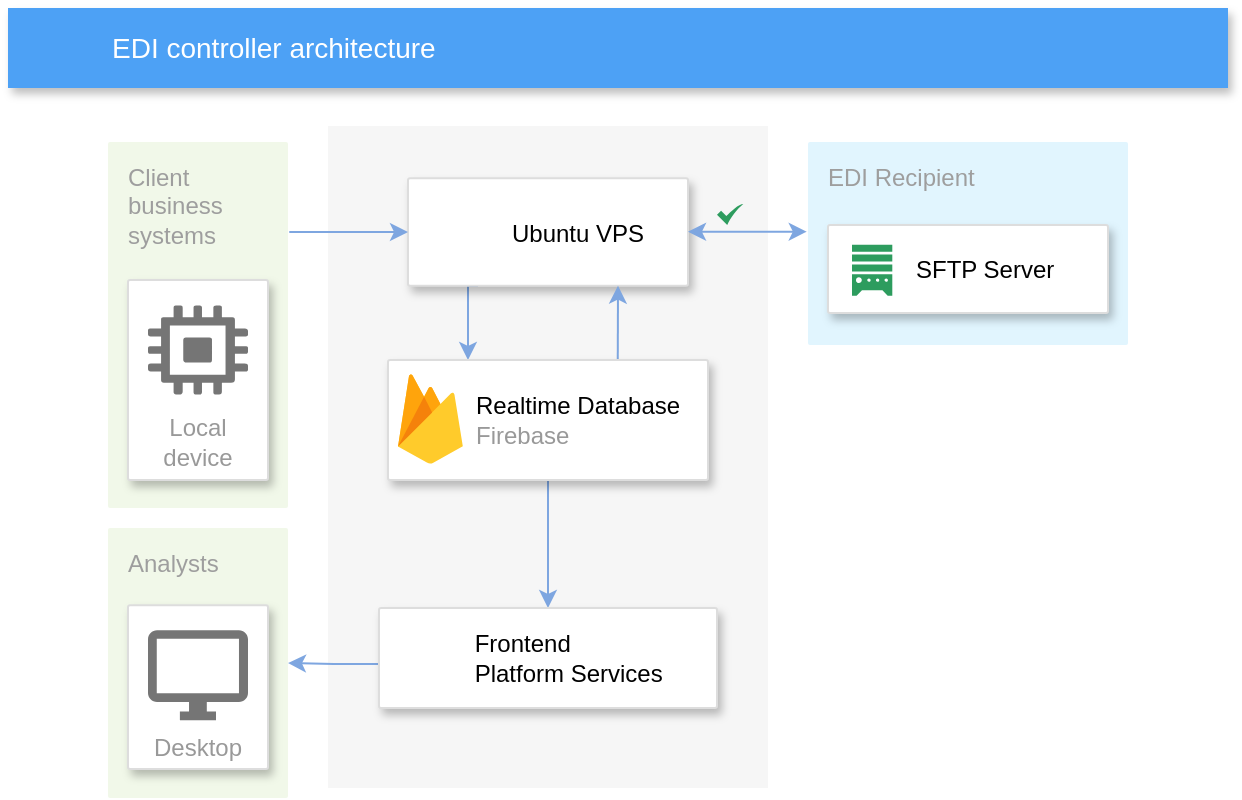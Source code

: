 <mxfile version="13.3.5" type="device"><diagram id="f106602c-feb2-e66a-4537-3a34d633f6aa" name="Page-1"><mxGraphModel dx="918" dy="509" grid="1" gridSize="10" guides="1" tooltips="1" connect="1" arrows="1" fold="1" page="1" pageScale="1" pageWidth="1169" pageHeight="827" background="#ffffff" math="0" shadow="0"><root><mxCell id="0"/><mxCell id="1" parent="0"/><mxCell id="14" value="" style="fillColor=#F6F6F6;strokeColor=none;shadow=0;gradientColor=none;fontSize=14;align=left;spacing=10;fontColor=#717171;9E9E9E;verticalAlign=top;spacingTop=-4;fontStyle=0;spacingLeft=40;html=1;" parent="1" vertex="1"><mxGeometry x="420" y="99" width="220" height="331" as="geometry"/></mxCell><mxCell id="818" value="EDI controller architecture" style="fillColor=#4DA1F5;strokeColor=none;shadow=1;gradientColor=none;fontSize=14;align=left;spacingLeft=50;fontColor=#ffffff;html=1;" parent="1" vertex="1"><mxGeometry x="260" y="40" width="610" height="40" as="geometry"/></mxCell><mxCell id="VxsbJ5Zlq2llon0lQcV5-1002" value="" style="html=1;aspect=fixed;strokeColor=none;shadow=0;align=center;verticalAlign=top;fillColor=#2D9C5E;shape=mxgraph.gcp2.check" vertex="1" parent="1"><mxGeometry x="614.5" y="138" width="13.13" height="10.5" as="geometry"/></mxCell><mxCell id="VxsbJ5Zlq2llon0lQcV5-1031" style="edgeStyle=orthogonalEdgeStyle;rounded=0;orthogonalLoop=1;jettySize=auto;html=1;exitX=0.25;exitY=1;exitDx=0;exitDy=0;entryX=0.25;entryY=0;entryDx=0;entryDy=0;fillColor=#dae8fc;strokeColor=#7EA6E0;" edge="1" parent="1" source="VxsbJ5Zlq2llon0lQcV5-1016" target="VxsbJ5Zlq2llon0lQcV5-1028"><mxGeometry relative="1" as="geometry"/></mxCell><mxCell id="VxsbJ5Zlq2llon0lQcV5-1016" value="         Ubuntu VPS" style="strokeColor=#dddddd;shadow=1;strokeWidth=1;rounded=1;absoluteArcSize=1;arcSize=2;" vertex="1" parent="1"><mxGeometry x="460" y="125.18" width="140" height="53.64" as="geometry"/></mxCell><mxCell id="VxsbJ5Zlq2llon0lQcV5-1001" value="" style="shape=image;html=1;verticalAlign=top;verticalLabelPosition=bottom;labelBackgroundColor=#ffffff;imageAspect=0;aspect=fixed;image=https://cdn2.iconfinder.com/data/icons/system-flat-buttons/512/ubuntu-128.png" vertex="1" parent="VxsbJ5Zlq2llon0lQcV5-1016"><mxGeometry x="10" y="9.82" width="34" height="34" as="geometry"/></mxCell><mxCell id="VxsbJ5Zlq2llon0lQcV5-1040" style="edgeStyle=orthogonalEdgeStyle;rounded=0;orthogonalLoop=1;jettySize=auto;html=1;exitX=0.718;exitY=0.002;exitDx=0;exitDy=0;entryX=0.75;entryY=1;entryDx=0;entryDy=0;startArrow=none;startFill=0;exitPerimeter=0;fillColor=#dae8fc;strokeColor=#7EA6E0;" edge="1" parent="1" source="VxsbJ5Zlq2llon0lQcV5-1028" target="VxsbJ5Zlq2llon0lQcV5-1016"><mxGeometry relative="1" as="geometry"/></mxCell><mxCell id="VxsbJ5Zlq2llon0lQcV5-1050" style="edgeStyle=orthogonalEdgeStyle;rounded=0;orthogonalLoop=1;jettySize=auto;html=1;exitX=0.5;exitY=1;exitDx=0;exitDy=0;entryX=0.5;entryY=0;entryDx=0;entryDy=0;startArrow=none;startFill=0;fillColor=#dae8fc;strokeColor=#7EA6E0;" edge="1" parent="1" source="VxsbJ5Zlq2llon0lQcV5-1028" target="VxsbJ5Zlq2llon0lQcV5-1046"><mxGeometry relative="1" as="geometry"/></mxCell><mxCell id="VxsbJ5Zlq2llon0lQcV5-1028" value="" style="strokeColor=#dddddd;shadow=1;strokeWidth=1;rounded=1;absoluteArcSize=1;arcSize=2;" vertex="1" parent="1"><mxGeometry x="450" y="216" width="160" height="60" as="geometry"/></mxCell><mxCell id="VxsbJ5Zlq2llon0lQcV5-1029" value="&lt;font color=&quot;#000000&quot;&gt;Realtime Database&lt;/font&gt;&lt;br&gt;Firebase" style="dashed=0;connectable=0;html=1;fillColor=#5184F3;strokeColor=none;shape=mxgraph.gcp2.firebase;part=1;labelPosition=right;verticalLabelPosition=middle;align=left;verticalAlign=middle;spacingLeft=5;fontColor=#999999;fontSize=12;" vertex="1" parent="VxsbJ5Zlq2llon0lQcV5-1028"><mxGeometry width="32.4" height="45" relative="1" as="geometry"><mxPoint x="5" y="7" as="offset"/></mxGeometry></mxCell><mxCell id="VxsbJ5Zlq2llon0lQcV5-1043" value="" style="group" vertex="1" connectable="0" parent="1"><mxGeometry x="310" y="107" width="90" height="183" as="geometry"/></mxCell><mxCell id="997" value="&lt;div&gt;Client&lt;br&gt;&lt;/div&gt;&lt;div&gt;business &lt;br&gt;&lt;/div&gt;&lt;div&gt;systems&lt;/div&gt;" style="rounded=1;absoluteArcSize=1;arcSize=2;html=1;strokeColor=none;gradientColor=none;shadow=0;dashed=0;fontSize=12;fontColor=#9E9E9E;align=left;verticalAlign=top;spacing=10;spacingTop=-4;fillColor=#F1F8E9;" parent="VxsbJ5Zlq2llon0lQcV5-1043" vertex="1"><mxGeometry width="90" height="183" as="geometry"/></mxCell><mxCell id="VxsbJ5Zlq2llon0lQcV5-1011" value="Local&#xA;device" style="strokeColor=#dddddd;shadow=1;strokeWidth=1;rounded=1;absoluteArcSize=1;arcSize=2;labelPosition=center;verticalLabelPosition=middle;align=center;verticalAlign=bottom;spacingLeft=0;fontColor=#999999;fontSize=12;whiteSpace=wrap;spacingBottom=2;" vertex="1" parent="VxsbJ5Zlq2llon0lQcV5-1043"><mxGeometry x="10" y="69" width="70" height="100" as="geometry"/></mxCell><mxCell id="VxsbJ5Zlq2llon0lQcV5-1012" value="" style="dashed=0;connectable=0;html=1;fillColor=#757575;strokeColor=none;shape=mxgraph.gcp2.compute_engine_icon;part=1;" vertex="1" parent="VxsbJ5Zlq2llon0lQcV5-1011"><mxGeometry x="0.5" width="50" height="44.5" relative="1" as="geometry"><mxPoint x="-25" y="12.75" as="offset"/></mxGeometry></mxCell><mxCell id="VxsbJ5Zlq2llon0lQcV5-1044" value="" style="group" vertex="1" connectable="0" parent="1"><mxGeometry x="310" y="300" width="90" height="135" as="geometry"/></mxCell><mxCell id="VxsbJ5Zlq2llon0lQcV5-1015" value="Analysts" style="rounded=1;absoluteArcSize=1;arcSize=2;html=1;strokeColor=none;gradientColor=none;shadow=0;dashed=0;fontSize=12;fontColor=#9E9E9E;align=left;verticalAlign=top;spacing=10;spacingTop=-4;fillColor=#F1F8E9;" vertex="1" parent="VxsbJ5Zlq2llon0lQcV5-1044"><mxGeometry width="90" height="135" as="geometry"/></mxCell><mxCell id="VxsbJ5Zlq2llon0lQcV5-1013" value="Desktop" style="strokeColor=#dddddd;shadow=1;strokeWidth=1;rounded=1;absoluteArcSize=1;arcSize=2;labelPosition=center;verticalLabelPosition=middle;align=center;verticalAlign=bottom;spacingLeft=0;fontColor=#999999;fontSize=12;whiteSpace=wrap;spacingBottom=2;" vertex="1" parent="VxsbJ5Zlq2llon0lQcV5-1044"><mxGeometry x="10" y="38.571" width="70" height="81.964" as="geometry"/></mxCell><mxCell id="VxsbJ5Zlq2llon0lQcV5-1014" value="" style="dashed=0;connectable=0;html=1;fillColor=#757575;strokeColor=none;shape=mxgraph.gcp2.desktop;part=1;" vertex="1" parent="VxsbJ5Zlq2llon0lQcV5-1013"><mxGeometry x="0.5" width="50" height="45" relative="1" as="geometry"><mxPoint x="-25" y="12.5" as="offset"/></mxGeometry></mxCell><mxCell id="VxsbJ5Zlq2llon0lQcV5-1052" style="edgeStyle=orthogonalEdgeStyle;rounded=0;orthogonalLoop=1;jettySize=auto;html=1;exitX=0;exitY=0.5;exitDx=0;exitDy=0;entryX=1;entryY=0.5;entryDx=0;entryDy=0;startArrow=none;startFill=0;fillColor=#dae8fc;strokeColor=#7EA6E0;" edge="1" parent="1" source="VxsbJ5Zlq2llon0lQcV5-1046" target="VxsbJ5Zlq2llon0lQcV5-1015"><mxGeometry relative="1" as="geometry"><Array as="points"><mxPoint x="446" y="368"/><mxPoint x="423" y="368"/></Array></mxGeometry></mxCell><mxCell id="VxsbJ5Zlq2llon0lQcV5-1046" value="" style="strokeColor=#dddddd;shadow=1;strokeWidth=1;rounded=1;absoluteArcSize=1;arcSize=2;" vertex="1" parent="1"><mxGeometry x="445.5" y="340" width="169" height="50" as="geometry"/></mxCell><mxCell id="VxsbJ5Zlq2llon0lQcV5-1047" value="&amp;nbsp;Frontend&lt;div&gt;&amp;nbsp;Platform Services&lt;br&gt;&lt;/div&gt;" style="dashed=0;connectable=0;html=1;strokeColor=none;shape=mxgraph.gcp2.blank;part=1;labelPosition=right;verticalLabelPosition=middle;align=left;verticalAlign=middle;spacingLeft=5;fontSize=12;fillColor=none;" vertex="1" parent="VxsbJ5Zlq2llon0lQcV5-1046"><mxGeometry y="0.5" width="32" height="32" relative="1" as="geometry"><mxPoint x="5" y="-16" as="offset"/></mxGeometry></mxCell><mxCell id="VxsbJ5Zlq2llon0lQcV5-1045" value="" style="shape=image;html=1;verticalAlign=top;verticalLabelPosition=bottom;labelBackgroundColor=#ffffff;imageAspect=0;aspect=fixed;image=https://cdn4.iconfinder.com/data/icons/logos-and-brands/512/187_Js_logo_logos-128.png" vertex="1" parent="VxsbJ5Zlq2llon0lQcV5-1046"><mxGeometry x="8.048" y="9.091" width="31.818" height="31.818" as="geometry"/></mxCell><mxCell id="VxsbJ5Zlq2llon0lQcV5-1058" value="EDI Recipient" style="points=[[0,0,0],[0.25,0,0],[0.5,0,0],[0.75,0,0],[1,0,0],[1,0.25,0],[1,0.5,0],[1,0.75,0],[1,1,0],[0.75,1,0],[0.5,1,0],[0.25,1,0],[0,1,0],[0,0.75,0],[0,0.5,0],[0,0.25,0]];rounded=1;absoluteArcSize=1;arcSize=2;html=1;strokeColor=none;gradientColor=none;shadow=0;dashed=0;fontSize=12;fontColor=#9E9E9E;align=left;verticalAlign=top;spacing=10;spacingTop=-4;fillColor=#E1F5FE;" vertex="1" parent="1"><mxGeometry x="660" y="107" width="160" height="101.5" as="geometry"/></mxCell><mxCell id="VxsbJ5Zlq2llon0lQcV5-1024" value="" style="group" vertex="1" connectable="0" parent="1"><mxGeometry x="670" y="148.5" width="140" height="44" as="geometry"/></mxCell><mxCell id="VxsbJ5Zlq2llon0lQcV5-1022" value="" style="strokeColor=#dddddd;shadow=1;strokeWidth=1;rounded=1;absoluteArcSize=1;arcSize=2;" vertex="1" parent="VxsbJ5Zlq2llon0lQcV5-1024"><mxGeometry width="140" height="44" as="geometry"/></mxCell><mxCell id="VxsbJ5Zlq2llon0lQcV5-1023" value="SFTP Server" style="dashed=0;connectable=0;html=1;shape=mxgraph.gcp2.blank;part=1;labelPosition=right;verticalLabelPosition=middle;align=left;verticalAlign=middle;spacingLeft=5;fontSize=12;strokeColor=none;" vertex="1" parent="VxsbJ5Zlq2llon0lQcV5-1022"><mxGeometry y="0.5" width="32" height="32" relative="1" as="geometry"><mxPoint x="5" y="-16" as="offset"/></mxGeometry></mxCell><mxCell id="VxsbJ5Zlq2llon0lQcV5-1006" value="" style="html=1;aspect=fixed;strokeColor=none;shadow=0;align=center;verticalAlign=top;fillColor=#2D9C5E;shape=mxgraph.gcp2.external_data_resource" vertex="1" parent="VxsbJ5Zlq2llon0lQcV5-1024"><mxGeometry x="12" y="9.86" width="20.15" height="25.5" as="geometry"/></mxCell><mxCell id="VxsbJ5Zlq2llon0lQcV5-1063" style="edgeStyle=orthogonalEdgeStyle;rounded=0;orthogonalLoop=1;jettySize=auto;html=1;exitX=1.007;exitY=0.246;exitDx=0;exitDy=0;entryX=0;entryY=0.5;entryDx=0;entryDy=0;startArrow=none;startFill=0;exitPerimeter=0;fillColor=#dae8fc;strokeColor=#7EA6E0;" edge="1" parent="1" source="997" target="VxsbJ5Zlq2llon0lQcV5-1016"><mxGeometry relative="1" as="geometry"/></mxCell><mxCell id="VxsbJ5Zlq2llon0lQcV5-1064" style="edgeStyle=orthogonalEdgeStyle;rounded=0;orthogonalLoop=1;jettySize=auto;html=1;exitX=1.007;exitY=0.246;exitDx=0;exitDy=0;entryX=0;entryY=0.5;entryDx=0;entryDy=0;startArrow=classic;startFill=1;exitPerimeter=0;fillColor=#dae8fc;strokeColor=#7EA6E0;" edge="1" parent="1"><mxGeometry relative="1" as="geometry"><mxPoint x="600" y="151.848" as="sourcePoint"/><mxPoint x="659.37" y="151.83" as="targetPoint"/></mxGeometry></mxCell></root></mxGraphModel></diagram></mxfile>